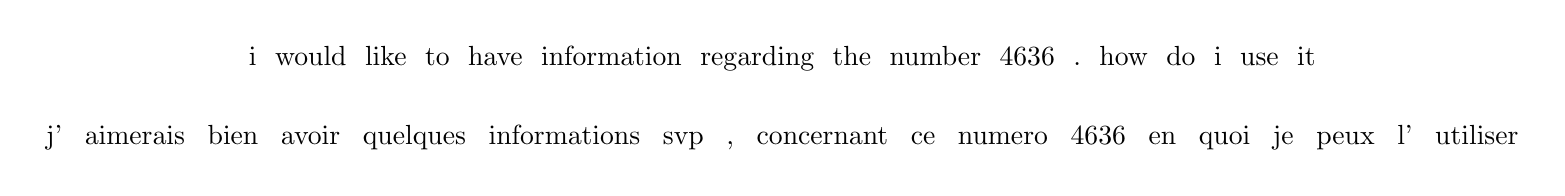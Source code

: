 %eske anbasad canada ap bay viza touris e viza etidyan
\begin{tikzpicture}[node distance=1cm]
	\matrix (english sentence) [nodes={anchor=mid}] {
		\node {i}; &
		\node {would}; &
		\node {like}; &
		\node {to}; &
		\node {have}; &
		\node {information}; &
		\node {regarding}; &
		\node {the}; &
		\node {number}; &
		\node {4636}; &
		\node {.}; &
		\node {how}; &
		\node {do}; &
		\node {i}; &
		\node {use}; &
		\node {it}; \\
	};

	\matrix (haiti sentence) [nodes={anchor=mid},column sep=1.5,below of=english sentence] {
		\node {j'}; &
		\node {aimerais}; &
		\node {bien}; &
		\node {avoir}; &
		\node {quelques}; &
		\node {informations}; &
		\node {svp}; &
		\node {,}; &
		\node {concernant}; &
		\node {ce}; &
		\node {numero}; &
		\node {4636}; &
		\node {en}; &
		\node {quoi}; &
		\node {je}; &
		\node {peux}; &
		\node {l'}; &
		\node {utiliser}; \\
	};
	\end{tikzpicture}
	